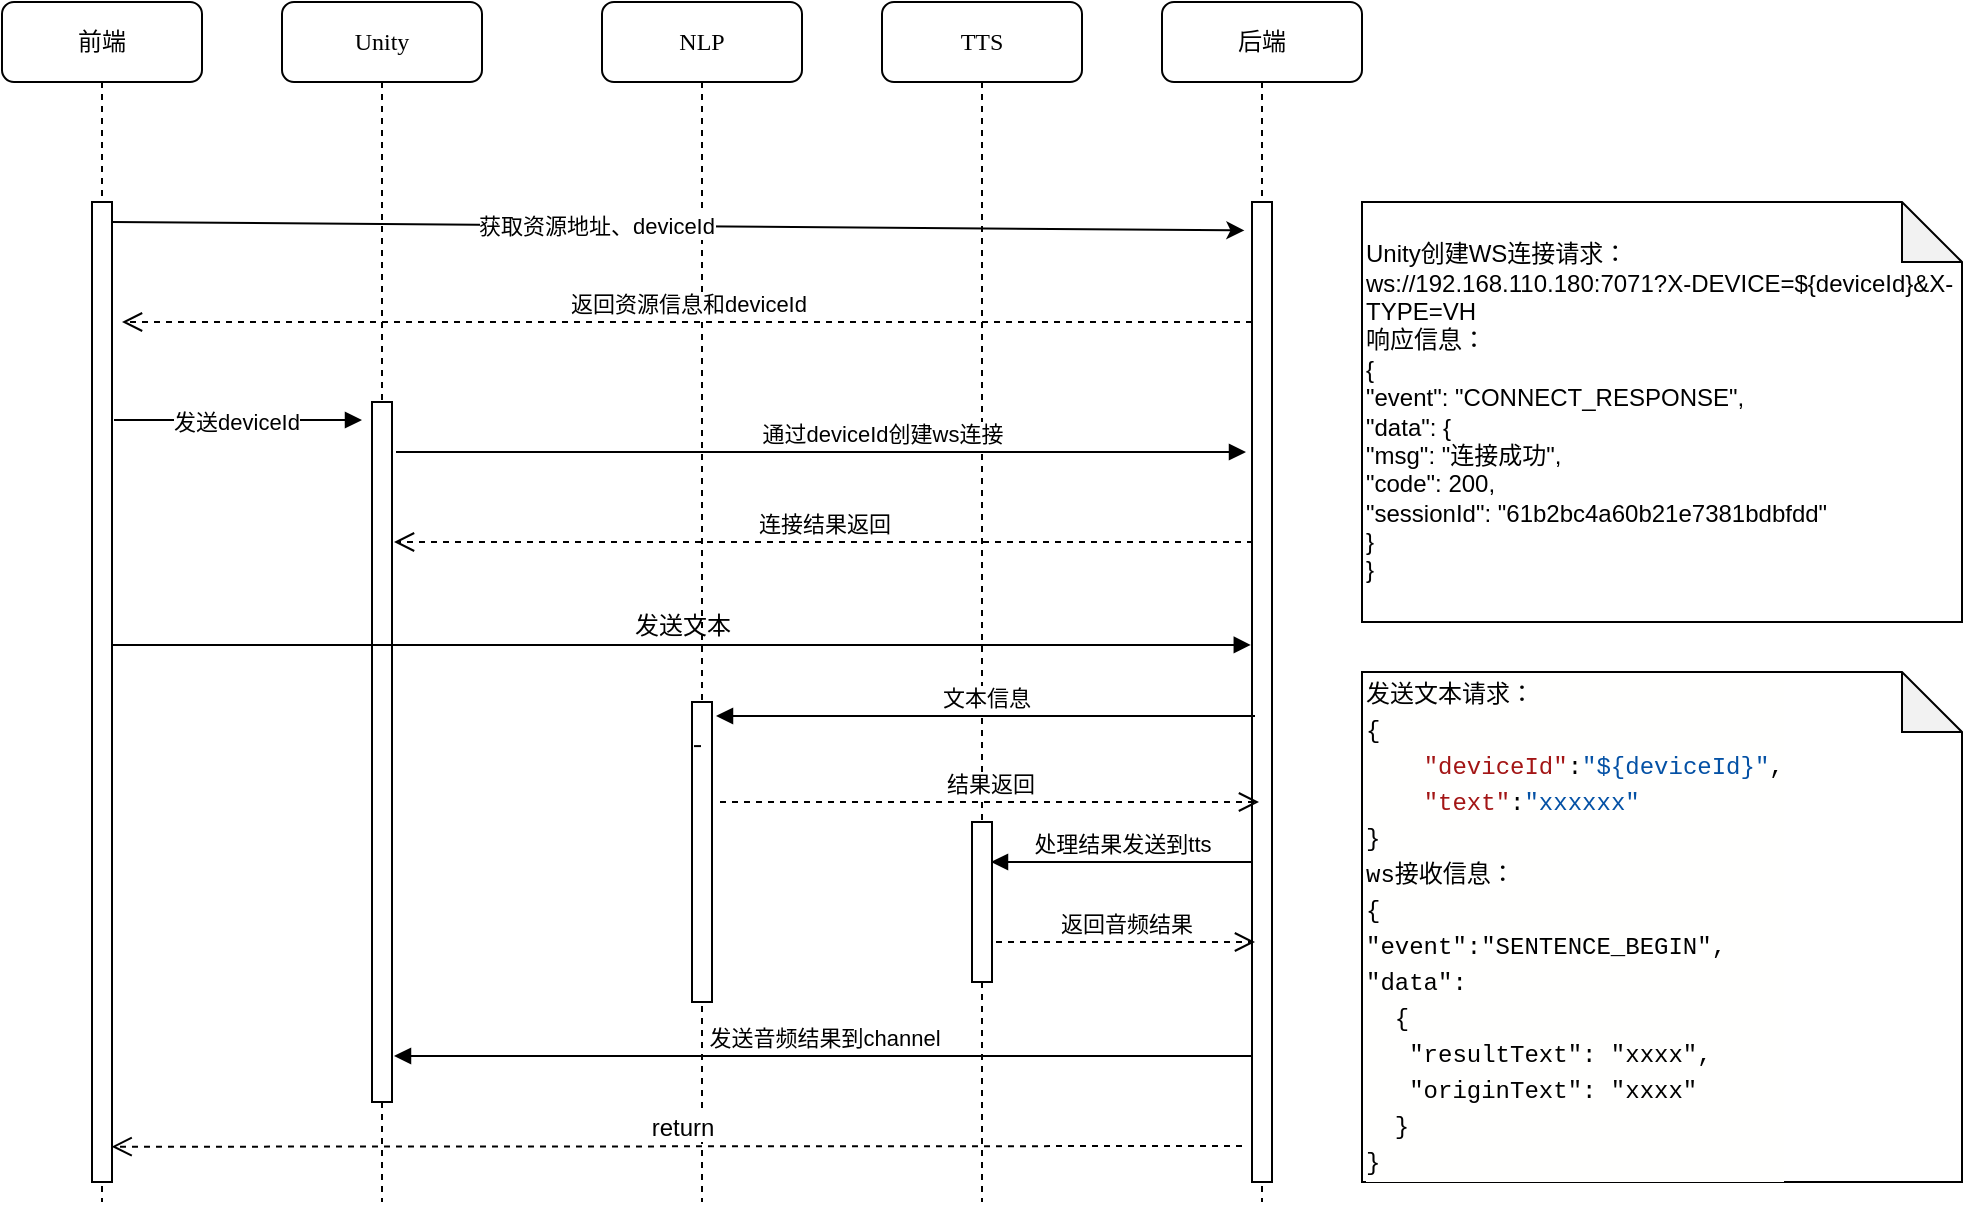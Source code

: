 <mxfile version="15.9.4" type="github">
  <diagram name="Page-1" id="13e1069c-82ec-6db2-03f1-153e76fe0fe0">
    <mxGraphModel dx="1038" dy="539" grid="1" gridSize="10" guides="1" tooltips="1" connect="1" arrows="1" fold="1" page="1" pageScale="1" pageWidth="1100" pageHeight="850" background="none" math="0" shadow="0">
      <root>
        <mxCell id="0" />
        <mxCell id="1" parent="0" />
        <mxCell id="7baba1c4bc27f4b0-2" value="Unity" style="shape=umlLifeline;perimeter=lifelinePerimeter;whiteSpace=wrap;html=1;container=1;collapsible=0;recursiveResize=0;outlineConnect=0;rounded=1;shadow=0;comic=0;labelBackgroundColor=none;strokeWidth=1;fontFamily=Verdana;fontSize=12;align=center;" parent="1" vertex="1">
          <mxGeometry x="240" y="80" width="100" height="600" as="geometry" />
        </mxCell>
        <mxCell id="7baba1c4bc27f4b0-10" value="" style="html=1;points=[];perimeter=orthogonalPerimeter;rounded=0;shadow=0;comic=0;labelBackgroundColor=none;strokeWidth=1;fontFamily=Verdana;fontSize=12;align=center;" parent="7baba1c4bc27f4b0-2" vertex="1">
          <mxGeometry x="45" y="200" width="10" height="350" as="geometry" />
        </mxCell>
        <mxCell id="7baba1c4bc27f4b0-3" value="NLP" style="shape=umlLifeline;perimeter=lifelinePerimeter;whiteSpace=wrap;html=1;container=1;collapsible=0;recursiveResize=0;outlineConnect=0;rounded=1;shadow=0;comic=0;labelBackgroundColor=none;strokeWidth=1;fontFamily=Verdana;fontSize=12;align=center;" parent="1" vertex="1">
          <mxGeometry x="400" y="80" width="100" height="600" as="geometry" />
        </mxCell>
        <mxCell id="7baba1c4bc27f4b0-4" value="TTS" style="shape=umlLifeline;perimeter=lifelinePerimeter;whiteSpace=wrap;html=1;container=1;collapsible=0;recursiveResize=0;outlineConnect=0;rounded=1;shadow=0;comic=0;labelBackgroundColor=none;strokeWidth=1;fontFamily=Verdana;fontSize=12;align=center;" parent="1" vertex="1">
          <mxGeometry x="540" y="80" width="100" height="600" as="geometry" />
        </mxCell>
        <mxCell id="7baba1c4bc27f4b0-22" value="" style="html=1;points=[];perimeter=orthogonalPerimeter;rounded=0;shadow=0;comic=0;labelBackgroundColor=none;strokeWidth=1;fontFamily=Verdana;fontSize=12;align=center;" parent="7baba1c4bc27f4b0-4" vertex="1">
          <mxGeometry x="45" y="410" width="10" height="80" as="geometry" />
        </mxCell>
        <mxCell id="7baba1c4bc27f4b0-5" value="后端" style="shape=umlLifeline;perimeter=lifelinePerimeter;whiteSpace=wrap;html=1;container=1;collapsible=0;recursiveResize=0;outlineConnect=0;rounded=1;shadow=0;comic=0;labelBackgroundColor=none;strokeWidth=1;fontFamily=Verdana;fontSize=12;align=center;" parent="1" vertex="1">
          <mxGeometry x="680" y="80" width="100" height="600" as="geometry" />
        </mxCell>
        <mxCell id="7baba1c4bc27f4b0-8" value="前端" style="shape=umlLifeline;perimeter=lifelinePerimeter;whiteSpace=wrap;html=1;container=1;collapsible=0;recursiveResize=0;outlineConnect=0;rounded=1;shadow=0;comic=0;labelBackgroundColor=none;strokeWidth=1;fontFamily=Verdana;fontSize=12;align=center;" parent="1" vertex="1">
          <mxGeometry x="100" y="80" width="100" height="600" as="geometry" />
        </mxCell>
        <mxCell id="7baba1c4bc27f4b0-9" value="" style="html=1;points=[];perimeter=orthogonalPerimeter;rounded=0;shadow=0;comic=0;labelBackgroundColor=none;strokeWidth=1;fontFamily=Verdana;fontSize=12;align=center;" parent="7baba1c4bc27f4b0-8" vertex="1">
          <mxGeometry x="45" y="100" width="10" height="490" as="geometry" />
        </mxCell>
        <mxCell id="jEMVf1A6fEwaLETCaXoz-1" value="" style="endArrow=classic;html=1;rounded=0;entryX=-0.38;entryY=0.029;entryDx=0;entryDy=0;entryPerimeter=0;" edge="1" parent="7baba1c4bc27f4b0-8" target="7baba1c4bc27f4b0-19">
          <mxGeometry width="50" height="50" relative="1" as="geometry">
            <mxPoint x="55" y="110" as="sourcePoint" />
            <mxPoint x="105" y="60" as="targetPoint" />
          </mxGeometry>
        </mxCell>
        <mxCell id="jEMVf1A6fEwaLETCaXoz-2" value="获取资源地址、deviceId" style="edgeLabel;html=1;align=center;verticalAlign=middle;resizable=0;points=[];" vertex="1" connectable="0" parent="jEMVf1A6fEwaLETCaXoz-1">
          <mxGeometry x="-0.139" y="-2" relative="1" as="geometry">
            <mxPoint x="-2" y="-2" as="offset" />
          </mxGeometry>
        </mxCell>
        <mxCell id="7baba1c4bc27f4b0-19" value="" style="html=1;points=[];perimeter=orthogonalPerimeter;rounded=0;shadow=0;comic=0;labelBackgroundColor=none;strokeWidth=1;fontFamily=Verdana;fontSize=12;align=center;" parent="1" vertex="1">
          <mxGeometry x="725" y="180" width="10" height="490" as="geometry" />
        </mxCell>
        <mxCell id="7baba1c4bc27f4b0-23" value="发送文本" style="html=1;verticalAlign=bottom;endArrow=block;labelBackgroundColor=none;fontFamily=Verdana;fontSize=12;entryX=-0.06;entryY=0.503;entryDx=0;entryDy=0;entryPerimeter=0;" parent="1" edge="1">
          <mxGeometry relative="1" as="geometry">
            <mxPoint x="155" y="401.47" as="sourcePoint" />
            <mxPoint x="724.4" y="401.47" as="targetPoint" />
          </mxGeometry>
        </mxCell>
        <mxCell id="jEMVf1A6fEwaLETCaXoz-5" value="返回资源信息和deviceId" style="html=1;verticalAlign=bottom;endArrow=open;dashed=1;endSize=8;rounded=0;" edge="1" parent="1" source="7baba1c4bc27f4b0-19">
          <mxGeometry relative="1" as="geometry">
            <mxPoint x="730" y="249" as="sourcePoint" />
            <mxPoint x="160" y="240" as="targetPoint" />
            <Array as="points">
              <mxPoint x="620" y="240" />
              <mxPoint x="440" y="240" />
            </Array>
          </mxGeometry>
        </mxCell>
        <mxCell id="jEMVf1A6fEwaLETCaXoz-6" value="发送deviceId" style="html=1;verticalAlign=bottom;endArrow=block;rounded=0;" edge="1" parent="1">
          <mxGeometry x="-0.014" y="-10" width="80" relative="1" as="geometry">
            <mxPoint x="156" y="289" as="sourcePoint" />
            <mxPoint x="280" y="289" as="targetPoint" />
            <mxPoint as="offset" />
          </mxGeometry>
        </mxCell>
        <mxCell id="jEMVf1A6fEwaLETCaXoz-7" value="通过deviceId创建ws连接" style="html=1;verticalAlign=bottom;endArrow=block;rounded=0;" edge="1" parent="1">
          <mxGeometry x="0.143" width="80" relative="1" as="geometry">
            <mxPoint x="297" y="305" as="sourcePoint" />
            <mxPoint x="722" y="305" as="targetPoint" />
            <mxPoint as="offset" />
          </mxGeometry>
        </mxCell>
        <mxCell id="jEMVf1A6fEwaLETCaXoz-8" value="连接结果返回" style="html=1;verticalAlign=bottom;endArrow=open;dashed=1;endSize=8;rounded=0;" edge="1" parent="1">
          <mxGeometry relative="1" as="geometry">
            <mxPoint x="725.5" y="350" as="sourcePoint" />
            <mxPoint x="296" y="350" as="targetPoint" />
          </mxGeometry>
        </mxCell>
        <mxCell id="jEMVf1A6fEwaLETCaXoz-9" value="文本信息" style="html=1;verticalAlign=bottom;endArrow=block;rounded=0;" edge="1" parent="1">
          <mxGeometry width="80" relative="1" as="geometry">
            <mxPoint x="726.5" y="437" as="sourcePoint" />
            <mxPoint x="457" y="437" as="targetPoint" />
            <Array as="points">
              <mxPoint x="677" y="437" />
            </Array>
          </mxGeometry>
        </mxCell>
        <mxCell id="7baba1c4bc27f4b0-13" value="" style="html=1;points=[];perimeter=orthogonalPerimeter;rounded=0;shadow=0;comic=0;labelBackgroundColor=none;strokeWidth=1;fontFamily=Verdana;fontSize=12;align=center;" parent="1" vertex="1">
          <mxGeometry x="445" y="430" width="10" height="150" as="geometry" />
        </mxCell>
        <mxCell id="jEMVf1A6fEwaLETCaXoz-11" value="" style="html=1;verticalAlign=bottom;endArrow=none;rounded=0;entryX=0.1;entryY=0.147;entryDx=0;entryDy=0;entryPerimeter=0;" edge="1" parent="1" source="7baba1c4bc27f4b0-3" target="7baba1c4bc27f4b0-13">
          <mxGeometry width="80" relative="1" as="geometry">
            <mxPoint x="449.5" y="480.58" as="sourcePoint" />
            <mxPoint x="586" y="480.58" as="targetPoint" />
          </mxGeometry>
        </mxCell>
        <mxCell id="jEMVf1A6fEwaLETCaXoz-13" value="结果返回" style="html=1;verticalAlign=bottom;endArrow=open;dashed=1;endSize=8;rounded=0;" edge="1" parent="1">
          <mxGeometry relative="1" as="geometry">
            <mxPoint x="459" y="480" as="sourcePoint" />
            <mxPoint x="728.5" y="480" as="targetPoint" />
            <Array as="points">
              <mxPoint x="569" y="480" />
            </Array>
          </mxGeometry>
        </mxCell>
        <mxCell id="jEMVf1A6fEwaLETCaXoz-14" value="处理结果发送到tts" style="html=1;verticalAlign=bottom;endArrow=block;rounded=0;" edge="1" parent="1">
          <mxGeometry x="-0.136" width="80" relative="1" as="geometry">
            <mxPoint x="725" y="510" as="sourcePoint" />
            <mxPoint x="594.5" y="510" as="targetPoint" />
            <Array as="points">
              <mxPoint x="675" y="510" />
              <mxPoint x="665" y="510" />
              <mxPoint x="635" y="510" />
              <mxPoint x="645" y="510" />
            </Array>
            <mxPoint as="offset" />
          </mxGeometry>
        </mxCell>
        <mxCell id="jEMVf1A6fEwaLETCaXoz-16" value="返回音频结果" style="html=1;verticalAlign=bottom;endArrow=open;dashed=1;endSize=8;rounded=0;" edge="1" parent="1">
          <mxGeometry relative="1" as="geometry">
            <mxPoint x="597" y="550" as="sourcePoint" />
            <mxPoint x="726.5" y="550" as="targetPoint" />
            <Array as="points">
              <mxPoint x="687" y="550" />
            </Array>
          </mxGeometry>
        </mxCell>
        <mxCell id="jEMVf1A6fEwaLETCaXoz-17" value="发送音频结果到channel" style="html=1;verticalAlign=bottom;endArrow=block;rounded=0;" edge="1" parent="1">
          <mxGeometry width="80" relative="1" as="geometry">
            <mxPoint x="725.5" y="607" as="sourcePoint" />
            <mxPoint x="296" y="607" as="targetPoint" />
            <Array as="points">
              <mxPoint x="426" y="607" />
            </Array>
          </mxGeometry>
        </mxCell>
        <mxCell id="jEMVf1A6fEwaLETCaXoz-24" value="&lt;span&gt;Unity创建WS连接请求：&lt;/span&gt;&lt;br&gt;&lt;span&gt;ws://192.168.110.180:7071?X-DEVICE=${deviceId}&amp;amp;X-TYPE=VH&lt;/span&gt;&lt;br&gt;&lt;span&gt;响应信息：&lt;/span&gt;&lt;br&gt;&lt;div&gt;{&lt;/div&gt;&lt;div&gt;&quot;event&quot;: &quot;CONNECT_RESPONSE&quot;,&lt;/div&gt;&lt;div&gt;&quot;data&quot;: {&lt;/div&gt;&lt;div&gt;&quot;msg&quot;: &quot;连接成功&quot;,&lt;/div&gt;&lt;div&gt;&quot;code&quot;: 200,&lt;/div&gt;&lt;div&gt;&quot;sessionId&quot;: &quot;61b2bc4a60b21e7381bdbfdd&quot;&lt;/div&gt;&lt;div&gt;}&lt;/div&gt;&lt;div&gt;}&lt;/div&gt;" style="shape=note;whiteSpace=wrap;html=1;backgroundOutline=1;darkOpacity=0.05;fontSize=12;align=left;" vertex="1" parent="1">
          <mxGeometry x="780" y="180" width="300" height="210" as="geometry" />
        </mxCell>
        <mxCell id="jEMVf1A6fEwaLETCaXoz-25" value="return" style="html=1;verticalAlign=bottom;endArrow=open;dashed=1;endSize=8;rounded=0;fontSize=12;entryX=0.98;entryY=0.964;entryDx=0;entryDy=0;entryPerimeter=0;" edge="1" parent="1" target="7baba1c4bc27f4b0-9">
          <mxGeometry x="-0.009" relative="1" as="geometry">
            <mxPoint x="720" y="652" as="sourcePoint" />
            <mxPoint x="580" y="590" as="targetPoint" />
            <mxPoint as="offset" />
          </mxGeometry>
        </mxCell>
        <mxCell id="jEMVf1A6fEwaLETCaXoz-26" value="&lt;div style=&quot;background-color: rgb(255 , 255 , 254) ; font-family: &amp;#34;consolas&amp;#34; , &amp;#34;courier new&amp;#34; , monospace ; line-height: 18px&quot;&gt;&lt;div&gt;发送文本请求：&lt;/div&gt;&lt;div&gt;{&lt;/div&gt;&lt;div&gt;&amp;nbsp;&amp;nbsp;&amp;nbsp;&amp;nbsp;&lt;span style=&quot;color: #a31515&quot;&gt;&quot;deviceId&quot;&lt;/span&gt;:&lt;span style=&quot;color: #0451a5&quot;&gt;&quot;${deviceId}&quot;&lt;/span&gt;,&lt;/div&gt;&lt;div&gt;&amp;nbsp;&amp;nbsp;&amp;nbsp;&amp;nbsp;&lt;span style=&quot;color: #a31515&quot;&gt;&quot;text&quot;&lt;/span&gt;:&lt;span style=&quot;color: #0451a5&quot;&gt;&quot;xxxxxx&quot;&lt;/span&gt;&lt;/div&gt;&lt;div&gt;}&lt;/div&gt;&lt;div&gt;ws接收信息：&lt;/div&gt;&lt;div&gt;{&lt;/div&gt;&lt;div&gt;&quot;event&quot;:&quot;SENTENCE_BEGIN&quot;,&lt;/div&gt;&lt;div&gt;&quot;data&quot;:&lt;/div&gt;&lt;div&gt;&amp;nbsp; {&lt;/div&gt;&lt;div&gt;&amp;nbsp; &amp;nbsp;&quot;resultText&quot;: &quot;xxxx&quot;,&lt;br&gt;&lt;/div&gt;&lt;div&gt;&amp;nbsp; &amp;nbsp;&quot;originText&quot;: &quot;xxxx&quot;&lt;/div&gt;&lt;div&gt;&amp;nbsp; }&lt;/div&gt;&lt;div&gt;}&lt;br&gt;&lt;/div&gt;&lt;/div&gt;" style="shape=note;whiteSpace=wrap;html=1;backgroundOutline=1;darkOpacity=0.05;fontSize=12;align=left;" vertex="1" parent="1">
          <mxGeometry x="780" y="415" width="300" height="255" as="geometry" />
        </mxCell>
      </root>
    </mxGraphModel>
  </diagram>
</mxfile>
